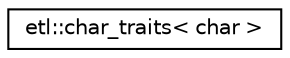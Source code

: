 digraph "Graphical Class Hierarchy"
{
  edge [fontname="Helvetica",fontsize="10",labelfontname="Helvetica",labelfontsize="10"];
  node [fontname="Helvetica",fontsize="10",shape=record];
  rankdir="LR";
  Node0 [label="etl::char_traits\< char \>",height=0.2,width=0.4,color="black", fillcolor="white", style="filled",URL="$structetl_1_1char__traits_3_01char_01_4.html",tooltip="Specializations of char_traits for type char. "];
}
